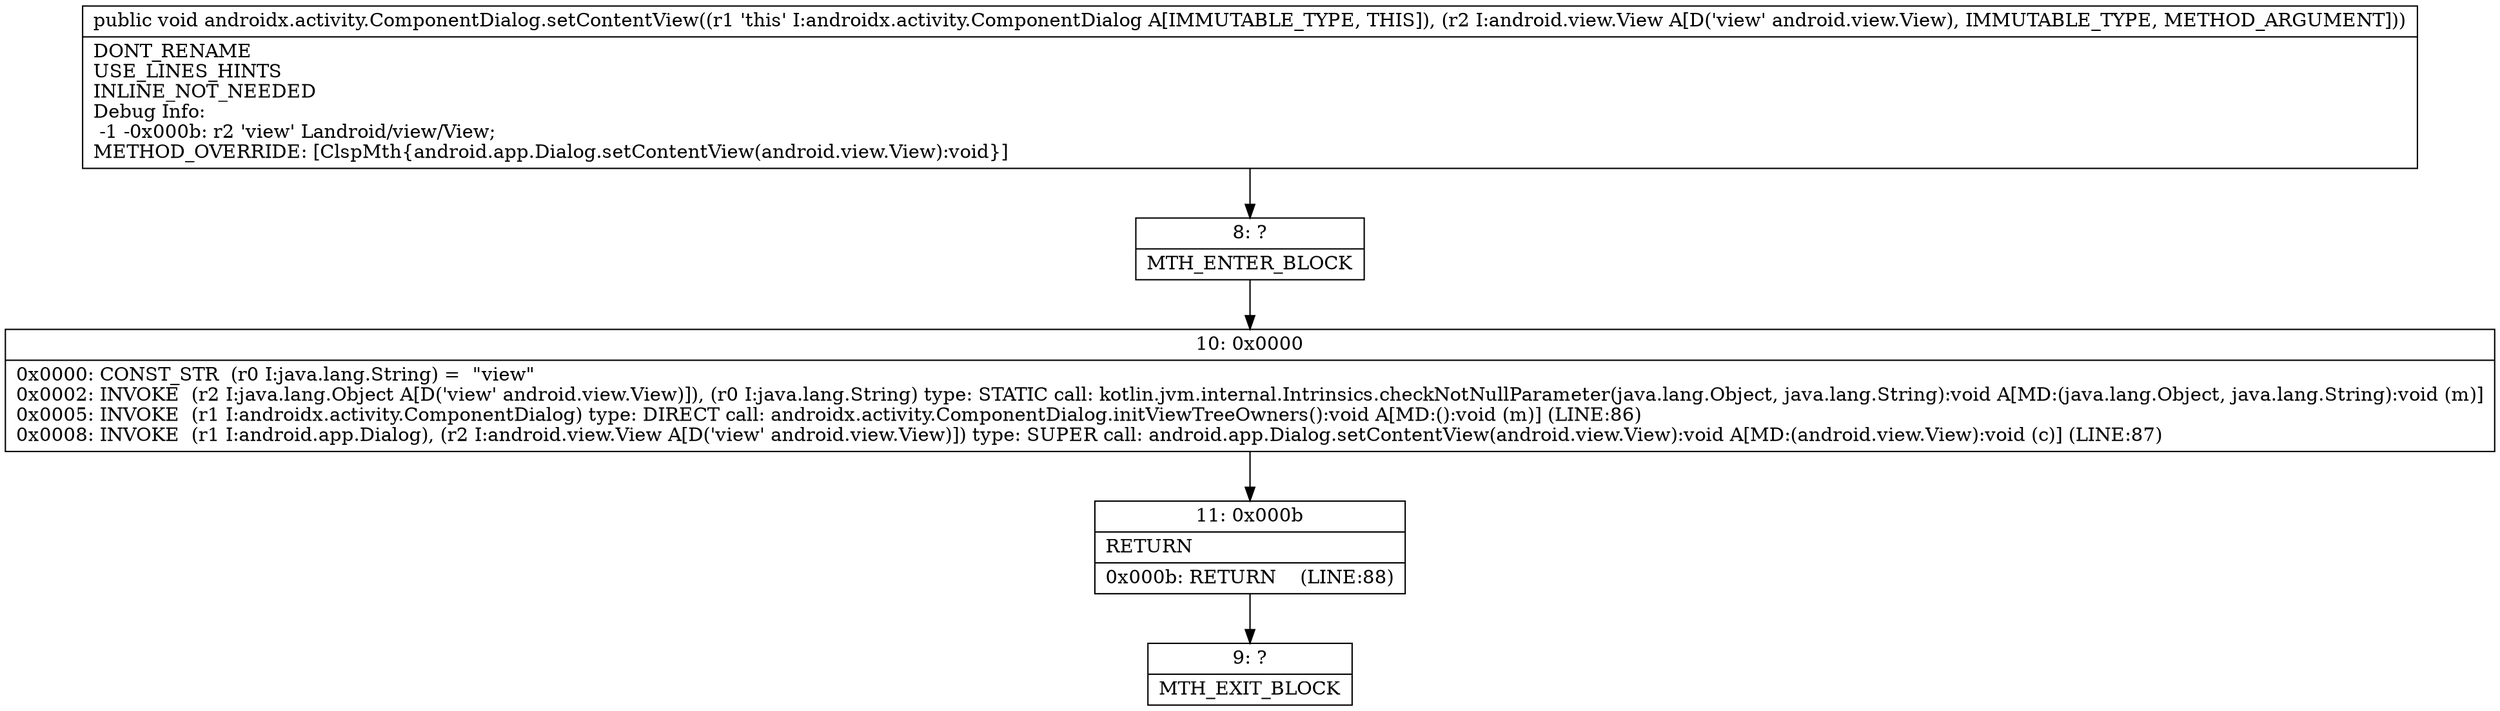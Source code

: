 digraph "CFG forandroidx.activity.ComponentDialog.setContentView(Landroid\/view\/View;)V" {
Node_8 [shape=record,label="{8\:\ ?|MTH_ENTER_BLOCK\l}"];
Node_10 [shape=record,label="{10\:\ 0x0000|0x0000: CONST_STR  (r0 I:java.lang.String) =  \"view\" \l0x0002: INVOKE  (r2 I:java.lang.Object A[D('view' android.view.View)]), (r0 I:java.lang.String) type: STATIC call: kotlin.jvm.internal.Intrinsics.checkNotNullParameter(java.lang.Object, java.lang.String):void A[MD:(java.lang.Object, java.lang.String):void (m)]\l0x0005: INVOKE  (r1 I:androidx.activity.ComponentDialog) type: DIRECT call: androidx.activity.ComponentDialog.initViewTreeOwners():void A[MD:():void (m)] (LINE:86)\l0x0008: INVOKE  (r1 I:android.app.Dialog), (r2 I:android.view.View A[D('view' android.view.View)]) type: SUPER call: android.app.Dialog.setContentView(android.view.View):void A[MD:(android.view.View):void (c)] (LINE:87)\l}"];
Node_11 [shape=record,label="{11\:\ 0x000b|RETURN\l|0x000b: RETURN    (LINE:88)\l}"];
Node_9 [shape=record,label="{9\:\ ?|MTH_EXIT_BLOCK\l}"];
MethodNode[shape=record,label="{public void androidx.activity.ComponentDialog.setContentView((r1 'this' I:androidx.activity.ComponentDialog A[IMMUTABLE_TYPE, THIS]), (r2 I:android.view.View A[D('view' android.view.View), IMMUTABLE_TYPE, METHOD_ARGUMENT]))  | DONT_RENAME\lUSE_LINES_HINTS\lINLINE_NOT_NEEDED\lDebug Info:\l  \-1 \-0x000b: r2 'view' Landroid\/view\/View;\lMETHOD_OVERRIDE: [ClspMth\{android.app.Dialog.setContentView(android.view.View):void\}]\l}"];
MethodNode -> Node_8;Node_8 -> Node_10;
Node_10 -> Node_11;
Node_11 -> Node_9;
}

